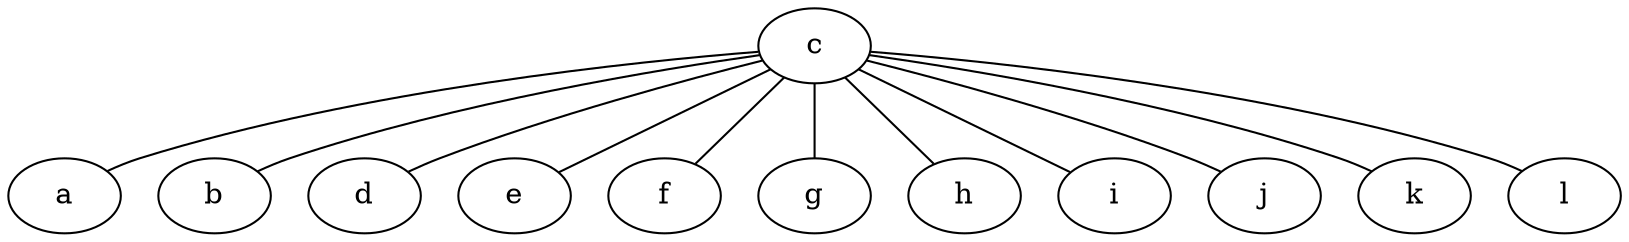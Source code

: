 graph graphname {

	c -- a
	c -- b
	c -- d
	c -- e
	c -- f
	c -- g
	c -- h
	c -- i
	c -- j
	c -- k
	c -- l
}
